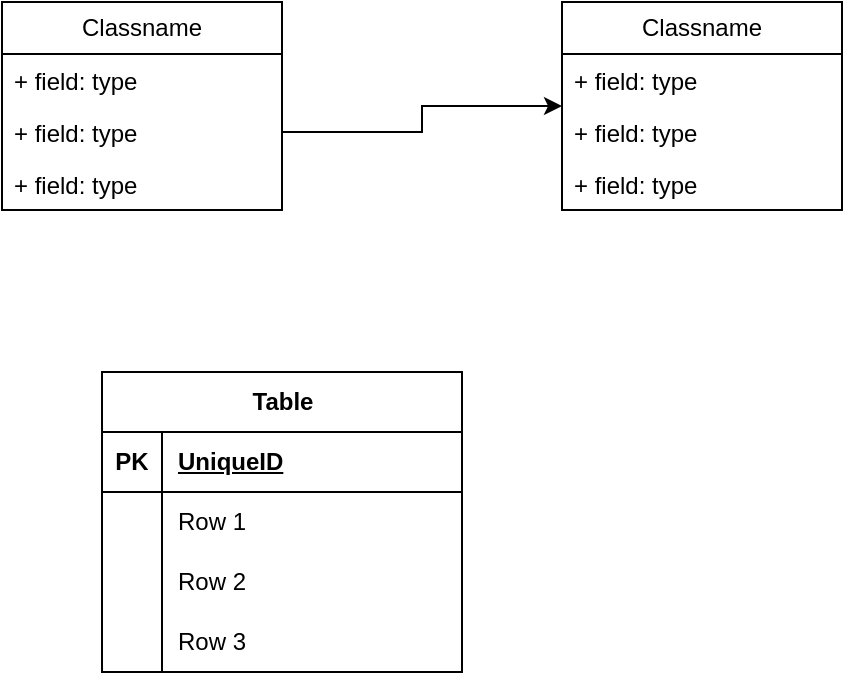 <mxfile version="24.4.4" type="github">
  <diagram name="Страница — 1" id="HoIlFFRIu7eG3agP94VW">
    <mxGraphModel dx="1674" dy="738" grid="1" gridSize="10" guides="1" tooltips="1" connect="1" arrows="1" fold="1" page="1" pageScale="1" pageWidth="827" pageHeight="1169" math="0" shadow="0">
      <root>
        <mxCell id="0" />
        <mxCell id="1" parent="0" />
        <mxCell id="7yQOBO9HscO-Lf7BrvF8-3" value="Classname" style="swimlane;fontStyle=0;childLayout=stackLayout;horizontal=1;startSize=26;fillColor=none;horizontalStack=0;resizeParent=1;resizeParentMax=0;resizeLast=0;collapsible=1;marginBottom=0;whiteSpace=wrap;html=1;" vertex="1" parent="1">
          <mxGeometry x="40" y="400" width="140" height="104" as="geometry" />
        </mxCell>
        <mxCell id="7yQOBO9HscO-Lf7BrvF8-4" value="+ field: type" style="text;strokeColor=none;fillColor=none;align=left;verticalAlign=top;spacingLeft=4;spacingRight=4;overflow=hidden;rotatable=0;points=[[0,0.5],[1,0.5]];portConstraint=eastwest;whiteSpace=wrap;html=1;" vertex="1" parent="7yQOBO9HscO-Lf7BrvF8-3">
          <mxGeometry y="26" width="140" height="26" as="geometry" />
        </mxCell>
        <mxCell id="7yQOBO9HscO-Lf7BrvF8-5" value="+ field: type" style="text;strokeColor=none;fillColor=none;align=left;verticalAlign=top;spacingLeft=4;spacingRight=4;overflow=hidden;rotatable=0;points=[[0,0.5],[1,0.5]];portConstraint=eastwest;whiteSpace=wrap;html=1;" vertex="1" parent="7yQOBO9HscO-Lf7BrvF8-3">
          <mxGeometry y="52" width="140" height="26" as="geometry" />
        </mxCell>
        <mxCell id="7yQOBO9HscO-Lf7BrvF8-6" value="+ field: type" style="text;strokeColor=none;fillColor=none;align=left;verticalAlign=top;spacingLeft=4;spacingRight=4;overflow=hidden;rotatable=0;points=[[0,0.5],[1,0.5]];portConstraint=eastwest;whiteSpace=wrap;html=1;" vertex="1" parent="7yQOBO9HscO-Lf7BrvF8-3">
          <mxGeometry y="78" width="140" height="26" as="geometry" />
        </mxCell>
        <mxCell id="7yQOBO9HscO-Lf7BrvF8-7" value="Classname" style="swimlane;fontStyle=0;childLayout=stackLayout;horizontal=1;startSize=26;fillColor=none;horizontalStack=0;resizeParent=1;resizeParentMax=0;resizeLast=0;collapsible=1;marginBottom=0;whiteSpace=wrap;html=1;" vertex="1" parent="1">
          <mxGeometry x="320" y="400" width="140" height="104" as="geometry" />
        </mxCell>
        <mxCell id="7yQOBO9HscO-Lf7BrvF8-8" value="+ field: type" style="text;strokeColor=none;fillColor=none;align=left;verticalAlign=top;spacingLeft=4;spacingRight=4;overflow=hidden;rotatable=0;points=[[0,0.5],[1,0.5]];portConstraint=eastwest;whiteSpace=wrap;html=1;" vertex="1" parent="7yQOBO9HscO-Lf7BrvF8-7">
          <mxGeometry y="26" width="140" height="26" as="geometry" />
        </mxCell>
        <mxCell id="7yQOBO9HscO-Lf7BrvF8-9" value="+ field: type" style="text;strokeColor=none;fillColor=none;align=left;verticalAlign=top;spacingLeft=4;spacingRight=4;overflow=hidden;rotatable=0;points=[[0,0.5],[1,0.5]];portConstraint=eastwest;whiteSpace=wrap;html=1;" vertex="1" parent="7yQOBO9HscO-Lf7BrvF8-7">
          <mxGeometry y="52" width="140" height="26" as="geometry" />
        </mxCell>
        <mxCell id="7yQOBO9HscO-Lf7BrvF8-10" value="+ field: type" style="text;strokeColor=none;fillColor=none;align=left;verticalAlign=top;spacingLeft=4;spacingRight=4;overflow=hidden;rotatable=0;points=[[0,0.5],[1,0.5]];portConstraint=eastwest;whiteSpace=wrap;html=1;" vertex="1" parent="7yQOBO9HscO-Lf7BrvF8-7">
          <mxGeometry y="78" width="140" height="26" as="geometry" />
        </mxCell>
        <mxCell id="7yQOBO9HscO-Lf7BrvF8-11" style="edgeStyle=orthogonalEdgeStyle;rounded=0;orthogonalLoop=1;jettySize=auto;html=1;exitX=1;exitY=0.5;exitDx=0;exitDy=0;entryX=0;entryY=0.5;entryDx=0;entryDy=0;" edge="1" parent="1" source="7yQOBO9HscO-Lf7BrvF8-5" target="7yQOBO9HscO-Lf7BrvF8-7">
          <mxGeometry relative="1" as="geometry" />
        </mxCell>
        <mxCell id="7yQOBO9HscO-Lf7BrvF8-12" value="Table" style="shape=table;startSize=30;container=1;collapsible=1;childLayout=tableLayout;fixedRows=1;rowLines=0;fontStyle=1;align=center;resizeLast=1;html=1;" vertex="1" parent="1">
          <mxGeometry x="90" y="585" width="180" height="150" as="geometry" />
        </mxCell>
        <mxCell id="7yQOBO9HscO-Lf7BrvF8-13" value="" style="shape=tableRow;horizontal=0;startSize=0;swimlaneHead=0;swimlaneBody=0;fillColor=none;collapsible=0;dropTarget=0;points=[[0,0.5],[1,0.5]];portConstraint=eastwest;top=0;left=0;right=0;bottom=1;" vertex="1" parent="7yQOBO9HscO-Lf7BrvF8-12">
          <mxGeometry y="30" width="180" height="30" as="geometry" />
        </mxCell>
        <mxCell id="7yQOBO9HscO-Lf7BrvF8-14" value="PK" style="shape=partialRectangle;connectable=0;fillColor=none;top=0;left=0;bottom=0;right=0;fontStyle=1;overflow=hidden;whiteSpace=wrap;html=1;" vertex="1" parent="7yQOBO9HscO-Lf7BrvF8-13">
          <mxGeometry width="30" height="30" as="geometry">
            <mxRectangle width="30" height="30" as="alternateBounds" />
          </mxGeometry>
        </mxCell>
        <mxCell id="7yQOBO9HscO-Lf7BrvF8-15" value="UniqueID" style="shape=partialRectangle;connectable=0;fillColor=none;top=0;left=0;bottom=0;right=0;align=left;spacingLeft=6;fontStyle=5;overflow=hidden;whiteSpace=wrap;html=1;" vertex="1" parent="7yQOBO9HscO-Lf7BrvF8-13">
          <mxGeometry x="30" width="150" height="30" as="geometry">
            <mxRectangle width="150" height="30" as="alternateBounds" />
          </mxGeometry>
        </mxCell>
        <mxCell id="7yQOBO9HscO-Lf7BrvF8-16" value="" style="shape=tableRow;horizontal=0;startSize=0;swimlaneHead=0;swimlaneBody=0;fillColor=none;collapsible=0;dropTarget=0;points=[[0,0.5],[1,0.5]];portConstraint=eastwest;top=0;left=0;right=0;bottom=0;" vertex="1" parent="7yQOBO9HscO-Lf7BrvF8-12">
          <mxGeometry y="60" width="180" height="30" as="geometry" />
        </mxCell>
        <mxCell id="7yQOBO9HscO-Lf7BrvF8-17" value="" style="shape=partialRectangle;connectable=0;fillColor=none;top=0;left=0;bottom=0;right=0;editable=1;overflow=hidden;whiteSpace=wrap;html=1;" vertex="1" parent="7yQOBO9HscO-Lf7BrvF8-16">
          <mxGeometry width="30" height="30" as="geometry">
            <mxRectangle width="30" height="30" as="alternateBounds" />
          </mxGeometry>
        </mxCell>
        <mxCell id="7yQOBO9HscO-Lf7BrvF8-18" value="Row 1" style="shape=partialRectangle;connectable=0;fillColor=none;top=0;left=0;bottom=0;right=0;align=left;spacingLeft=6;overflow=hidden;whiteSpace=wrap;html=1;" vertex="1" parent="7yQOBO9HscO-Lf7BrvF8-16">
          <mxGeometry x="30" width="150" height="30" as="geometry">
            <mxRectangle width="150" height="30" as="alternateBounds" />
          </mxGeometry>
        </mxCell>
        <mxCell id="7yQOBO9HscO-Lf7BrvF8-19" value="" style="shape=tableRow;horizontal=0;startSize=0;swimlaneHead=0;swimlaneBody=0;fillColor=none;collapsible=0;dropTarget=0;points=[[0,0.5],[1,0.5]];portConstraint=eastwest;top=0;left=0;right=0;bottom=0;" vertex="1" parent="7yQOBO9HscO-Lf7BrvF8-12">
          <mxGeometry y="90" width="180" height="30" as="geometry" />
        </mxCell>
        <mxCell id="7yQOBO9HscO-Lf7BrvF8-20" value="" style="shape=partialRectangle;connectable=0;fillColor=none;top=0;left=0;bottom=0;right=0;editable=1;overflow=hidden;whiteSpace=wrap;html=1;" vertex="1" parent="7yQOBO9HscO-Lf7BrvF8-19">
          <mxGeometry width="30" height="30" as="geometry">
            <mxRectangle width="30" height="30" as="alternateBounds" />
          </mxGeometry>
        </mxCell>
        <mxCell id="7yQOBO9HscO-Lf7BrvF8-21" value="Row 2" style="shape=partialRectangle;connectable=0;fillColor=none;top=0;left=0;bottom=0;right=0;align=left;spacingLeft=6;overflow=hidden;whiteSpace=wrap;html=1;" vertex="1" parent="7yQOBO9HscO-Lf7BrvF8-19">
          <mxGeometry x="30" width="150" height="30" as="geometry">
            <mxRectangle width="150" height="30" as="alternateBounds" />
          </mxGeometry>
        </mxCell>
        <mxCell id="7yQOBO9HscO-Lf7BrvF8-22" value="" style="shape=tableRow;horizontal=0;startSize=0;swimlaneHead=0;swimlaneBody=0;fillColor=none;collapsible=0;dropTarget=0;points=[[0,0.5],[1,0.5]];portConstraint=eastwest;top=0;left=0;right=0;bottom=0;" vertex="1" parent="7yQOBO9HscO-Lf7BrvF8-12">
          <mxGeometry y="120" width="180" height="30" as="geometry" />
        </mxCell>
        <mxCell id="7yQOBO9HscO-Lf7BrvF8-23" value="" style="shape=partialRectangle;connectable=0;fillColor=none;top=0;left=0;bottom=0;right=0;editable=1;overflow=hidden;whiteSpace=wrap;html=1;" vertex="1" parent="7yQOBO9HscO-Lf7BrvF8-22">
          <mxGeometry width="30" height="30" as="geometry">
            <mxRectangle width="30" height="30" as="alternateBounds" />
          </mxGeometry>
        </mxCell>
        <mxCell id="7yQOBO9HscO-Lf7BrvF8-24" value="Row 3" style="shape=partialRectangle;connectable=0;fillColor=none;top=0;left=0;bottom=0;right=0;align=left;spacingLeft=6;overflow=hidden;whiteSpace=wrap;html=1;" vertex="1" parent="7yQOBO9HscO-Lf7BrvF8-22">
          <mxGeometry x="30" width="150" height="30" as="geometry">
            <mxRectangle width="150" height="30" as="alternateBounds" />
          </mxGeometry>
        </mxCell>
      </root>
    </mxGraphModel>
  </diagram>
</mxfile>
